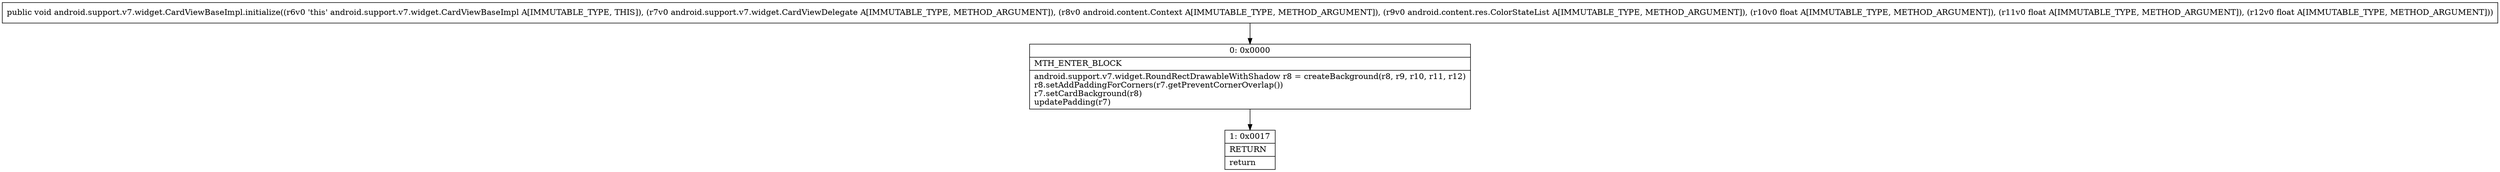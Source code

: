 digraph "CFG forandroid.support.v7.widget.CardViewBaseImpl.initialize(Landroid\/support\/v7\/widget\/CardViewDelegate;Landroid\/content\/Context;Landroid\/content\/res\/ColorStateList;FFF)V" {
Node_0 [shape=record,label="{0\:\ 0x0000|MTH_ENTER_BLOCK\l|android.support.v7.widget.RoundRectDrawableWithShadow r8 = createBackground(r8, r9, r10, r11, r12)\lr8.setAddPaddingForCorners(r7.getPreventCornerOverlap())\lr7.setCardBackground(r8)\lupdatePadding(r7)\l}"];
Node_1 [shape=record,label="{1\:\ 0x0017|RETURN\l|return\l}"];
MethodNode[shape=record,label="{public void android.support.v7.widget.CardViewBaseImpl.initialize((r6v0 'this' android.support.v7.widget.CardViewBaseImpl A[IMMUTABLE_TYPE, THIS]), (r7v0 android.support.v7.widget.CardViewDelegate A[IMMUTABLE_TYPE, METHOD_ARGUMENT]), (r8v0 android.content.Context A[IMMUTABLE_TYPE, METHOD_ARGUMENT]), (r9v0 android.content.res.ColorStateList A[IMMUTABLE_TYPE, METHOD_ARGUMENT]), (r10v0 float A[IMMUTABLE_TYPE, METHOD_ARGUMENT]), (r11v0 float A[IMMUTABLE_TYPE, METHOD_ARGUMENT]), (r12v0 float A[IMMUTABLE_TYPE, METHOD_ARGUMENT])) }"];
MethodNode -> Node_0;
Node_0 -> Node_1;
}

